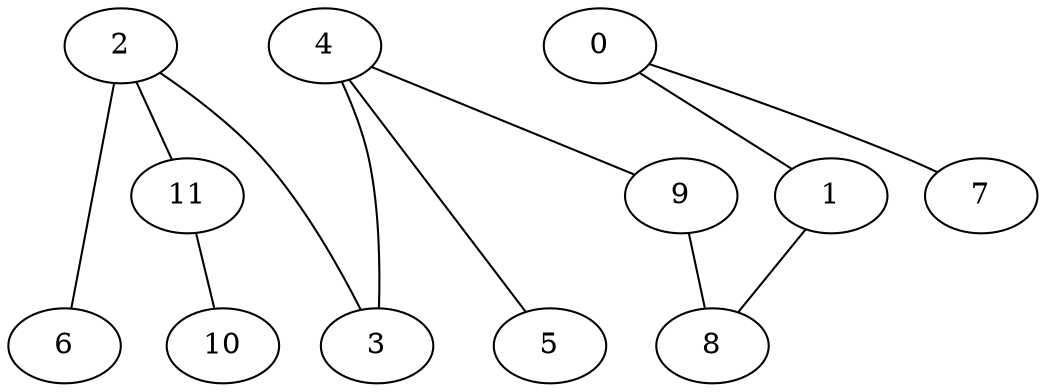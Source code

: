 strict graph {


	"2" [  weight=0 ];

	"2" -- "6" [  weight=0 ];

	"2" -- "3" [  weight=0 ];

	"2" -- "11" [  weight=0 ];

	"1" [  weight=0 ];

	"1" -- "8" [  weight=0 ];

	"1" [  weight=0 ];

	"4" [  weight=0 ];

	"4" -- "3" [  weight=0 ];

	"4" -- "5" [  weight=0 ];

	"4" -- "9" [  weight=0 ];

	"9" [  weight=0 ];

	"9" -- "4" [  weight=0 ];

	"9" -- "8" [  weight=0 ];

	"0" [  weight=0 ];

	"0" -- "1" [  weight=0 ];

	"0" -- "7" [  weight=0 ];

	"7" [  weight=0 ];

	"7" [  weight=0 ];

	"8" [  weight=0 ];

	"8" -- "9" [  weight=0 ];

	"8" -- "1" [  weight=0 ];

	"6" [  weight=0 ];

	"6" -- "2" [  weight=0 ];

	"11" [  weight=0 ];

	"11" -- "2" [  weight=0 ];

	"11" -- "10" [  weight=0 ];

	"10" [  weight=0 ];

	"10" -- "11" [  weight=0 ];

	"3" [  weight=0 ];

	"3" -- "2" [  weight=0 ];

	"3" -- "4" [  weight=0 ];

	"5" [  weight=0 ];

	"5" -- "4" [  weight=0 ];

}
